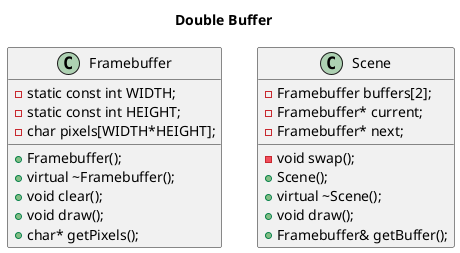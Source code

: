 @startuml
title Double Buffer

class Framebuffer {
  -static const int WIDTH;
  -static const int HEIGHT;
  -char pixels[WIDTH*HEIGHT];
  +Framebuffer();
  +virtual ~Framebuffer();
  +void clear();
  +void draw();
  +char* getPixels();
}

class Scene {
  -Framebuffer buffers[2];
  -Framebuffer* current;
  -Framebuffer* next;
  -void swap();
  +Scene();
  +virtual ~Scene();
  +void draw();
  +Framebuffer& getBuffer();
}
@enduml
